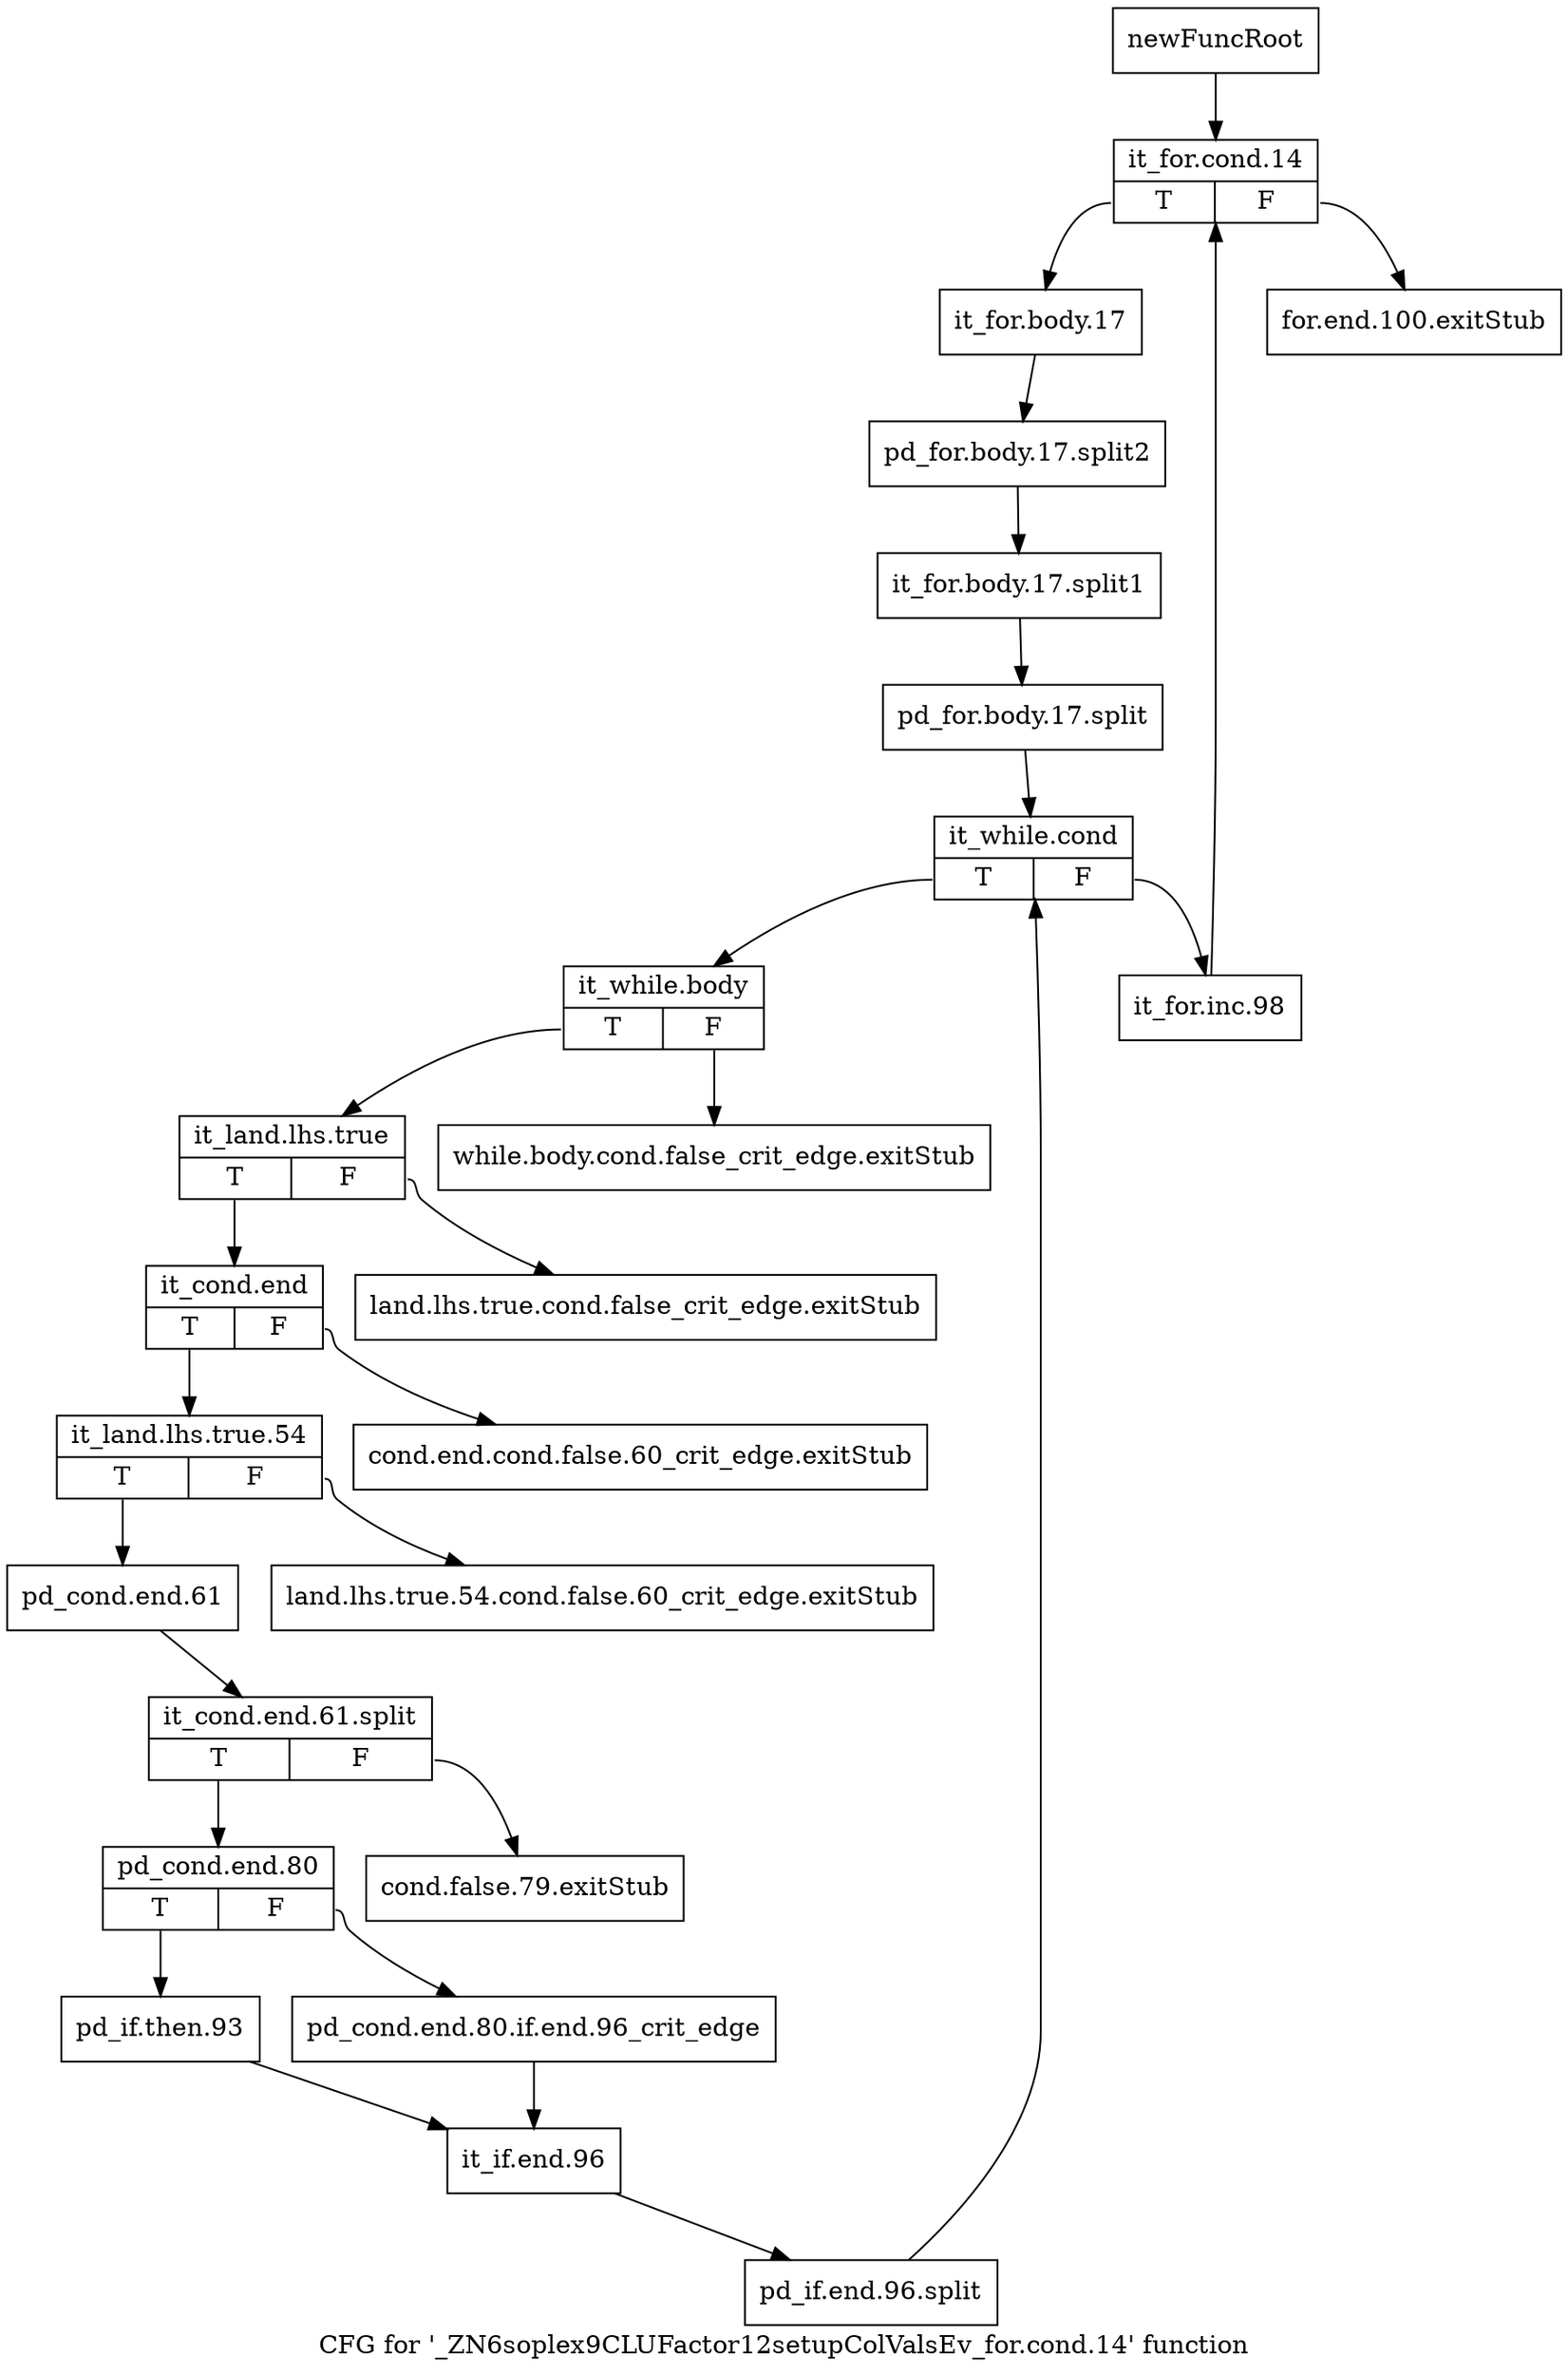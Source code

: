 digraph "CFG for '_ZN6soplex9CLUFactor12setupColValsEv_for.cond.14' function" {
	label="CFG for '_ZN6soplex9CLUFactor12setupColValsEv_for.cond.14' function";

	Node0x2c78a80 [shape=record,label="{newFuncRoot}"];
	Node0x2c78a80 -> Node0x2c78cb0;
	Node0x2c78ad0 [shape=record,label="{for.end.100.exitStub}"];
	Node0x2c78b20 [shape=record,label="{while.body.cond.false_crit_edge.exitStub}"];
	Node0x2c78b70 [shape=record,label="{land.lhs.true.cond.false_crit_edge.exitStub}"];
	Node0x2c78bc0 [shape=record,label="{cond.end.cond.false.60_crit_edge.exitStub}"];
	Node0x2c78c10 [shape=record,label="{land.lhs.true.54.cond.false.60_crit_edge.exitStub}"];
	Node0x2c78c60 [shape=record,label="{cond.false.79.exitStub}"];
	Node0x2c78cb0 [shape=record,label="{it_for.cond.14|{<s0>T|<s1>F}}"];
	Node0x2c78cb0:s0 -> Node0x2c78d00;
	Node0x2c78cb0:s1 -> Node0x2c78ad0;
	Node0x2c78d00 [shape=record,label="{it_for.body.17}"];
	Node0x2c78d00 -> Node0x33232a0;
	Node0x33232a0 [shape=record,label="{pd_for.body.17.split2}"];
	Node0x33232a0 -> Node0x3323120;
	Node0x3323120 [shape=record,label="{it_for.body.17.split1}"];
	Node0x3323120 -> Node0x33cc4b0;
	Node0x33cc4b0 [shape=record,label="{pd_for.body.17.split}"];
	Node0x33cc4b0 -> Node0x2c78d50;
	Node0x2c78d50 [shape=record,label="{it_while.cond|{<s0>T|<s1>F}}"];
	Node0x2c78d50:s0 -> Node0x2c78df0;
	Node0x2c78d50:s1 -> Node0x2c78da0;
	Node0x2c78da0 [shape=record,label="{it_for.inc.98}"];
	Node0x2c78da0 -> Node0x2c78cb0;
	Node0x2c78df0 [shape=record,label="{it_while.body|{<s0>T|<s1>F}}"];
	Node0x2c78df0:s0 -> Node0x2c78e40;
	Node0x2c78df0:s1 -> Node0x2c78b20;
	Node0x2c78e40 [shape=record,label="{it_land.lhs.true|{<s0>T|<s1>F}}"];
	Node0x2c78e40:s0 -> Node0x2c78e90;
	Node0x2c78e40:s1 -> Node0x2c78b70;
	Node0x2c78e90 [shape=record,label="{it_cond.end|{<s0>T|<s1>F}}"];
	Node0x2c78e90:s0 -> Node0x2c78ee0;
	Node0x2c78e90:s1 -> Node0x2c78bc0;
	Node0x2c78ee0 [shape=record,label="{it_land.lhs.true.54|{<s0>T|<s1>F}}"];
	Node0x2c78ee0:s0 -> Node0x2c79fa0;
	Node0x2c78ee0:s1 -> Node0x2c78c10;
	Node0x2c79fa0 [shape=record,label="{pd_cond.end.61}"];
	Node0x2c79fa0 -> Node0x3323020;
	Node0x3323020 [shape=record,label="{it_cond.end.61.split|{<s0>T|<s1>F}}"];
	Node0x3323020:s0 -> Node0x2c79ff0;
	Node0x3323020:s1 -> Node0x2c78c60;
	Node0x2c79ff0 [shape=record,label="{pd_cond.end.80|{<s0>T|<s1>F}}"];
	Node0x2c79ff0:s0 -> Node0x2c7a090;
	Node0x2c79ff0:s1 -> Node0x2c7a040;
	Node0x2c7a040 [shape=record,label="{pd_cond.end.80.if.end.96_crit_edge}"];
	Node0x2c7a040 -> Node0x2c7a0e0;
	Node0x2c7a090 [shape=record,label="{pd_if.then.93}"];
	Node0x2c7a090 -> Node0x2c7a0e0;
	Node0x2c7a0e0 [shape=record,label="{it_if.end.96}"];
	Node0x2c7a0e0 -> Node0x33230a0;
	Node0x33230a0 [shape=record,label="{pd_if.end.96.split}"];
	Node0x33230a0 -> Node0x2c78d50;
}

